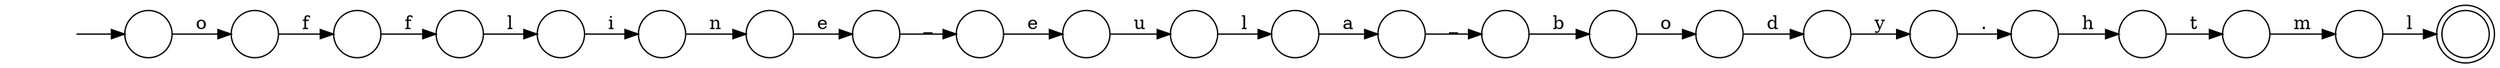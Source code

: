digraph Automaton {
  rankdir = LR;
  0 [shape=doublecircle,label=""];
  1 [shape=circle,label=""];
  1 -> 18 [label="."]
  2 [shape=circle,label=""];
  2 -> 16 [label="o"]
  3 [shape=circle,label=""];
  3 -> 2 [label="b"]
  4 [shape=circle,label=""];
  4 -> 21 [label="a"]
  5 [shape=circle,label=""];
  5 -> 11 [label="f"]
  6 [shape=circle,label=""];
  6 -> 15 [label="u"]
  7 [shape=circle,label=""];
  7 -> 12 [label="m"]
  8 [shape=circle,label=""];
  initial [shape=plaintext,label=""];
  initial -> 8
  8 -> 22 [label="o"]
  9 [shape=circle,label=""];
  9 -> 14 [label="n"]
  10 [shape=circle,label=""];
  10 -> 7 [label="t"]
  11 [shape=circle,label=""];
  11 -> 20 [label="l"]
  12 [shape=circle,label=""];
  12 -> 0 [label="l"]
  13 [shape=circle,label=""];
  13 -> 1 [label="y"]
  14 [shape=circle,label=""];
  14 -> 17 [label="e"]
  15 [shape=circle,label=""];
  15 -> 4 [label="l"]
  16 [shape=circle,label=""];
  16 -> 13 [label="d"]
  17 [shape=circle,label=""];
  17 -> 19 [label="_"]
  18 [shape=circle,label=""];
  18 -> 10 [label="h"]
  19 [shape=circle,label=""];
  19 -> 6 [label="e"]
  20 [shape=circle,label=""];
  20 -> 9 [label="i"]
  21 [shape=circle,label=""];
  21 -> 3 [label="_"]
  22 [shape=circle,label=""];
  22 -> 5 [label="f"]
}

